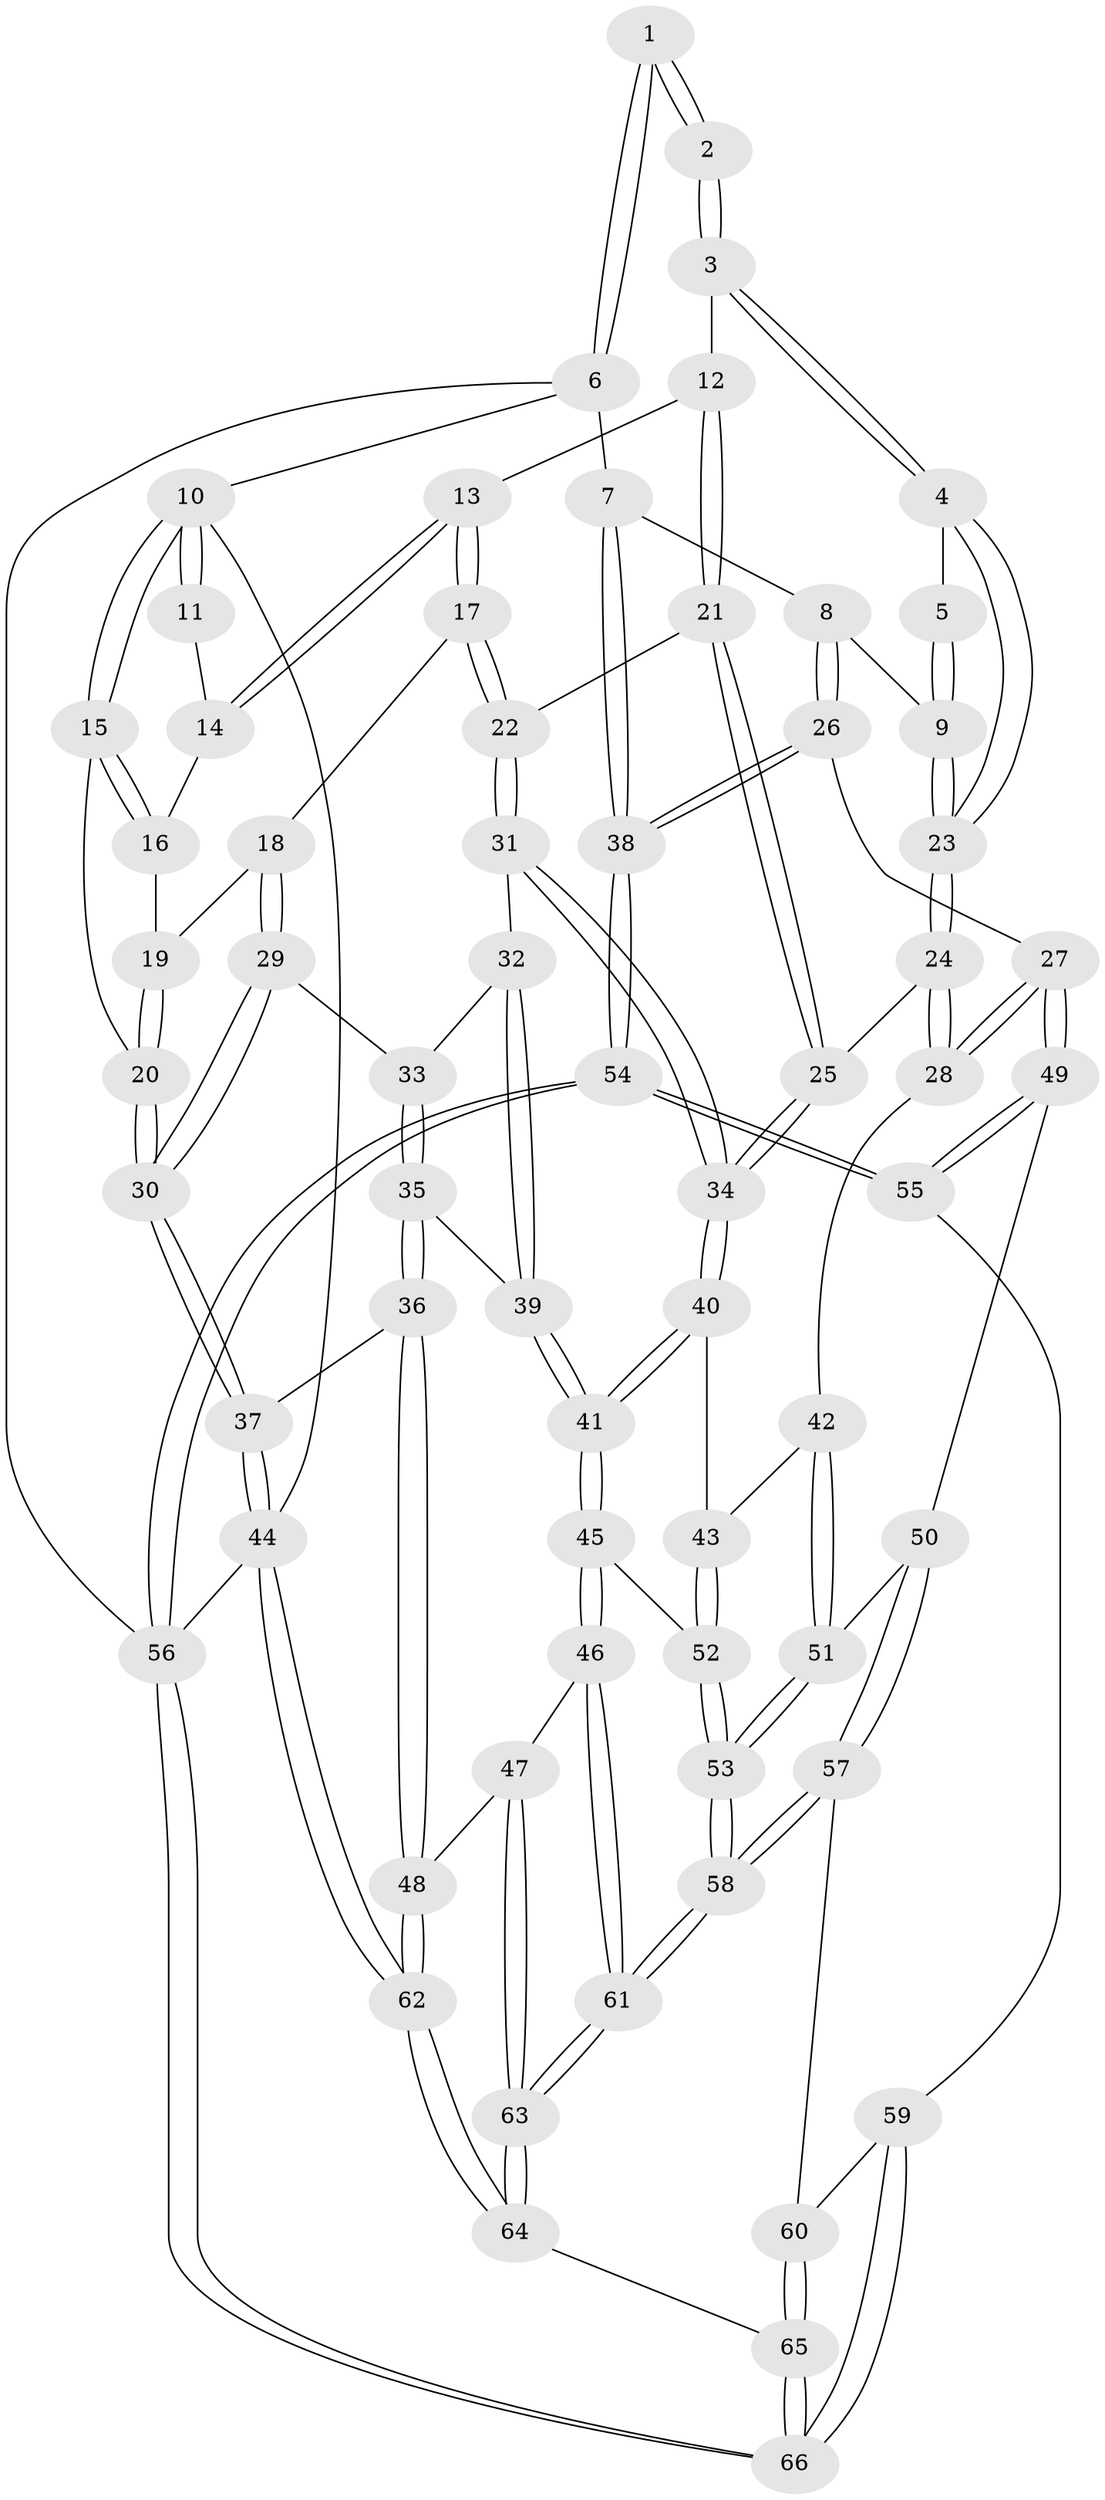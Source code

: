 // Generated by graph-tools (version 1.1) at 2025/27/03/09/25 03:27:05]
// undirected, 66 vertices, 162 edges
graph export_dot {
graph [start="1"]
  node [color=gray90,style=filled];
  1 [pos="+0.8647319717277756+0"];
  2 [pos="+0.4360879376944774+0"];
  3 [pos="+0.4494025815297415+0.03240547372245493"];
  4 [pos="+0.5700194888285998+0.13789806405413327"];
  5 [pos="+0.8050198336958739+0"];
  6 [pos="+1+0"];
  7 [pos="+1+0.1371010642433298"];
  8 [pos="+0.9829310232628758+0.2264957891307875"];
  9 [pos="+0.7595604994609763+0.2132240315627126"];
  10 [pos="+0+0"];
  11 [pos="+0.18616028117699868+0"];
  12 [pos="+0.35909937396974284+0.12489240580642702"];
  13 [pos="+0.2808071675763429+0.12865754782345848"];
  14 [pos="+0.18349577050193347+0.10512646739928538"];
  15 [pos="+0+0"];
  16 [pos="+0.17703007549605265+0.10830103439981184"];
  17 [pos="+0.16943356735799445+0.3066764460202468"];
  18 [pos="+0.15826455040019513+0.3051418779604909"];
  19 [pos="+0.15522465166643867+0.15715585549578917"];
  20 [pos="+0+0.26814259372620836"];
  21 [pos="+0.3467104434711981+0.3522088056060798"];
  22 [pos="+0.31970138058941894+0.36805215157081694"];
  23 [pos="+0.6684474011696505+0.25828775125218933"];
  24 [pos="+0.6282925232116335+0.3792107975378731"];
  25 [pos="+0.5271996204195146+0.38232322708624406"];
  26 [pos="+0.865268515858691+0.5214972340088198"];
  27 [pos="+0.8312722042676779+0.5408302606612467"];
  28 [pos="+0.6610436877842149+0.45900510080656653"];
  29 [pos="+0.019576991187078594+0.3459328171679237"];
  30 [pos="+0+0.294464539444277"];
  31 [pos="+0.3050053049701735+0.415941042637536"];
  32 [pos="+0.296691495319368+0.4284839990683555"];
  33 [pos="+0.09560493355152133+0.45300752474808886"];
  34 [pos="+0.4078061128377958+0.5540339667427189"];
  35 [pos="+0.12889851332647287+0.5408480251955855"];
  36 [pos="+0.02707043268907934+0.6852916542813627"];
  37 [pos="+0+0.6543795391280229"];
  38 [pos="+1+0.501388693857998"];
  39 [pos="+0.248445257350578+0.5384986228620721"];
  40 [pos="+0.40808234395350945+0.5576619770714861"];
  41 [pos="+0.31586770203173614+0.6884357816448534"];
  42 [pos="+0.6316545287209965+0.5141274105108473"];
  43 [pos="+0.5443332456545382+0.5901011301219045"];
  44 [pos="+0+1"];
  45 [pos="+0.31677916677995893+0.713269895090461"];
  46 [pos="+0.31477599093110026+0.7183713203801618"];
  47 [pos="+0.24127748388353246+0.7909965802176885"];
  48 [pos="+0.1931672407507099+0.8114807883800959"];
  49 [pos="+0.8623436682560827+0.6969381299248426"];
  50 [pos="+0.8615659699938695+0.6978353475592738"];
  51 [pos="+0.6555737331828774+0.7019595534020079"];
  52 [pos="+0.5115766379932162+0.6554766399229252"];
  53 [pos="+0.5964323058169009+0.8264441941810935"];
  54 [pos="+1+0.8213404151953939"];
  55 [pos="+1+0.8168628879504375"];
  56 [pos="+1+1"];
  57 [pos="+0.7770286672320244+0.8631408062854666"];
  58 [pos="+0.59578308093898+0.8657864444524568"];
  59 [pos="+0.8995722400492044+0.9141025053903474"];
  60 [pos="+0.8056960916035772+0.9012930303162561"];
  61 [pos="+0.5896137976285453+0.8714224736821347"];
  62 [pos="+0.02853446771952119+1"];
  63 [pos="+0.5165960577026797+1"];
  64 [pos="+0.5023423256959226+1"];
  65 [pos="+0.8099658633787459+1"];
  66 [pos="+1+1"];
  1 -- 2;
  1 -- 2;
  1 -- 6;
  1 -- 6;
  2 -- 3;
  2 -- 3;
  3 -- 4;
  3 -- 4;
  3 -- 12;
  4 -- 5;
  4 -- 23;
  4 -- 23;
  5 -- 9;
  5 -- 9;
  6 -- 7;
  6 -- 10;
  6 -- 56;
  7 -- 8;
  7 -- 38;
  7 -- 38;
  8 -- 9;
  8 -- 26;
  8 -- 26;
  9 -- 23;
  9 -- 23;
  10 -- 11;
  10 -- 11;
  10 -- 15;
  10 -- 15;
  10 -- 44;
  11 -- 14;
  12 -- 13;
  12 -- 21;
  12 -- 21;
  13 -- 14;
  13 -- 14;
  13 -- 17;
  13 -- 17;
  14 -- 16;
  15 -- 16;
  15 -- 16;
  15 -- 20;
  16 -- 19;
  17 -- 18;
  17 -- 22;
  17 -- 22;
  18 -- 19;
  18 -- 29;
  18 -- 29;
  19 -- 20;
  19 -- 20;
  20 -- 30;
  20 -- 30;
  21 -- 22;
  21 -- 25;
  21 -- 25;
  22 -- 31;
  22 -- 31;
  23 -- 24;
  23 -- 24;
  24 -- 25;
  24 -- 28;
  24 -- 28;
  25 -- 34;
  25 -- 34;
  26 -- 27;
  26 -- 38;
  26 -- 38;
  27 -- 28;
  27 -- 28;
  27 -- 49;
  27 -- 49;
  28 -- 42;
  29 -- 30;
  29 -- 30;
  29 -- 33;
  30 -- 37;
  30 -- 37;
  31 -- 32;
  31 -- 34;
  31 -- 34;
  32 -- 33;
  32 -- 39;
  32 -- 39;
  33 -- 35;
  33 -- 35;
  34 -- 40;
  34 -- 40;
  35 -- 36;
  35 -- 36;
  35 -- 39;
  36 -- 37;
  36 -- 48;
  36 -- 48;
  37 -- 44;
  37 -- 44;
  38 -- 54;
  38 -- 54;
  39 -- 41;
  39 -- 41;
  40 -- 41;
  40 -- 41;
  40 -- 43;
  41 -- 45;
  41 -- 45;
  42 -- 43;
  42 -- 51;
  42 -- 51;
  43 -- 52;
  43 -- 52;
  44 -- 62;
  44 -- 62;
  44 -- 56;
  45 -- 46;
  45 -- 46;
  45 -- 52;
  46 -- 47;
  46 -- 61;
  46 -- 61;
  47 -- 48;
  47 -- 63;
  47 -- 63;
  48 -- 62;
  48 -- 62;
  49 -- 50;
  49 -- 55;
  49 -- 55;
  50 -- 51;
  50 -- 57;
  50 -- 57;
  51 -- 53;
  51 -- 53;
  52 -- 53;
  52 -- 53;
  53 -- 58;
  53 -- 58;
  54 -- 55;
  54 -- 55;
  54 -- 56;
  54 -- 56;
  55 -- 59;
  56 -- 66;
  56 -- 66;
  57 -- 58;
  57 -- 58;
  57 -- 60;
  58 -- 61;
  58 -- 61;
  59 -- 60;
  59 -- 66;
  59 -- 66;
  60 -- 65;
  60 -- 65;
  61 -- 63;
  61 -- 63;
  62 -- 64;
  62 -- 64;
  63 -- 64;
  63 -- 64;
  64 -- 65;
  65 -- 66;
  65 -- 66;
}
